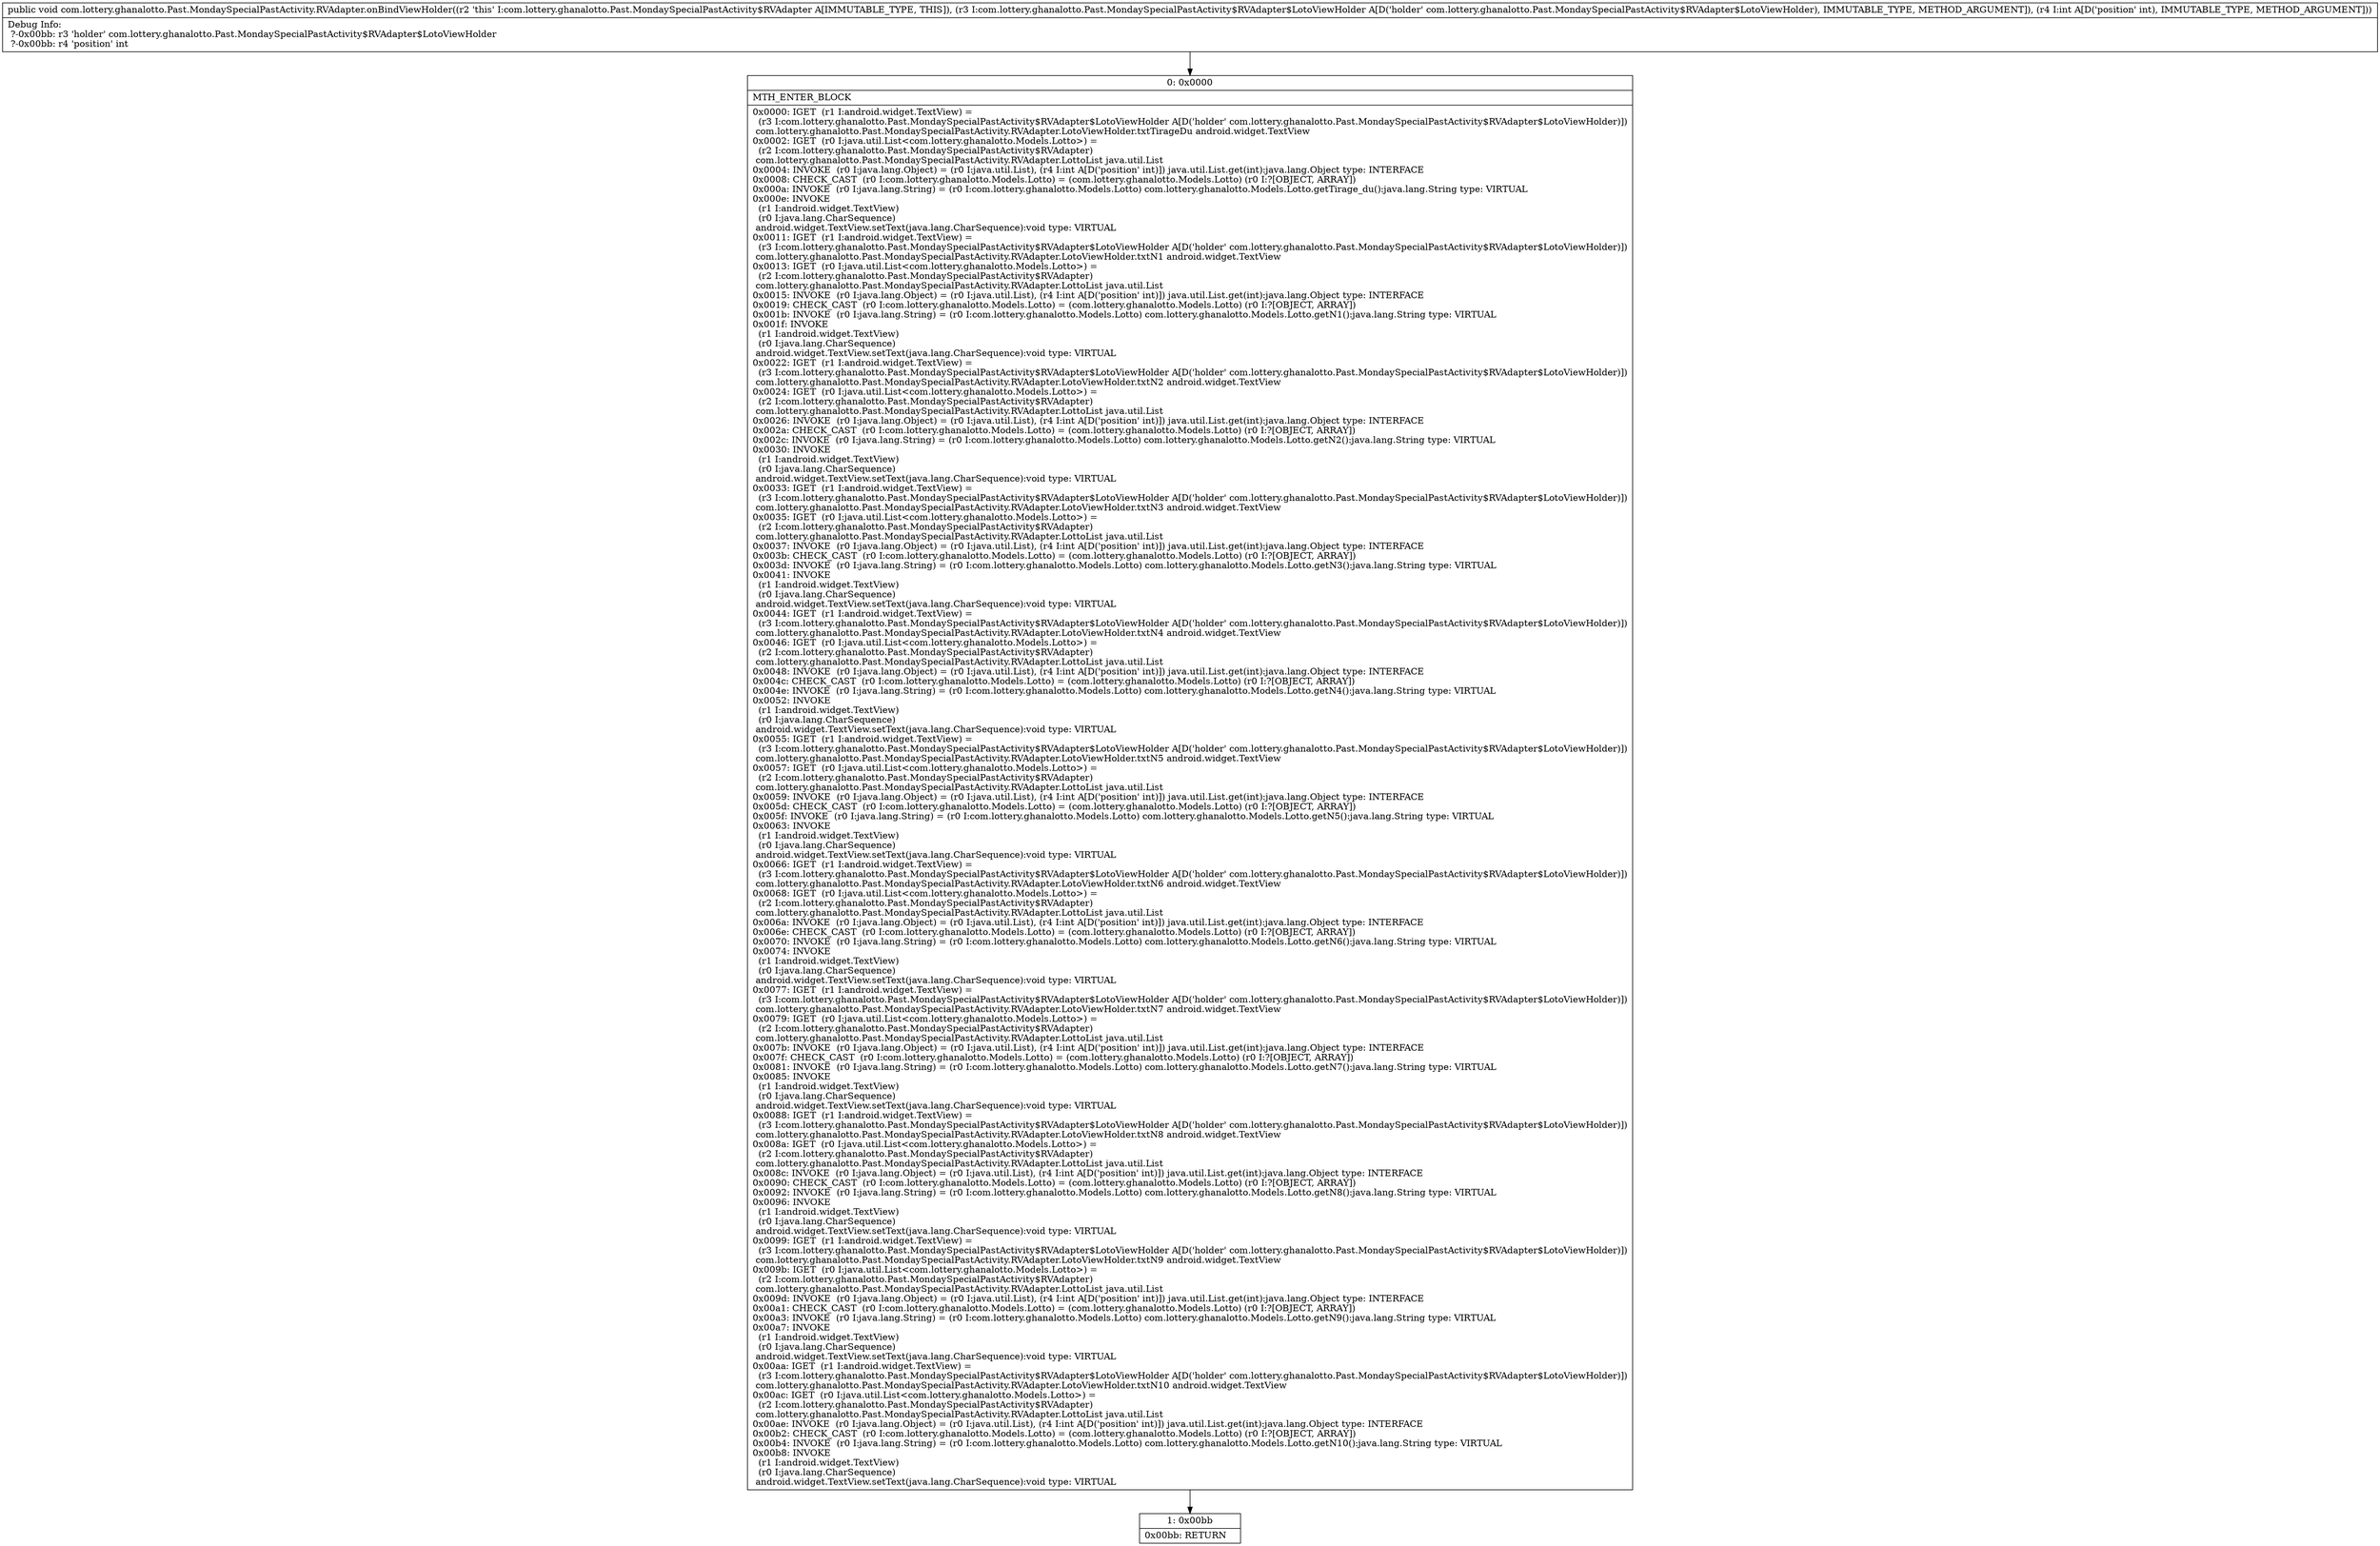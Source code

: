digraph "CFG forcom.lottery.ghanalotto.Past.MondaySpecialPastActivity.RVAdapter.onBindViewHolder(Lcom\/lottery\/ghanalotto\/Past\/MondaySpecialPastActivity$RVAdapter$LotoViewHolder;I)V" {
Node_0 [shape=record,label="{0\:\ 0x0000|MTH_ENTER_BLOCK\l|0x0000: IGET  (r1 I:android.widget.TextView) = \l  (r3 I:com.lottery.ghanalotto.Past.MondaySpecialPastActivity$RVAdapter$LotoViewHolder A[D('holder' com.lottery.ghanalotto.Past.MondaySpecialPastActivity$RVAdapter$LotoViewHolder)])\l com.lottery.ghanalotto.Past.MondaySpecialPastActivity.RVAdapter.LotoViewHolder.txtTirageDu android.widget.TextView \l0x0002: IGET  (r0 I:java.util.List\<com.lottery.ghanalotto.Models.Lotto\>) = \l  (r2 I:com.lottery.ghanalotto.Past.MondaySpecialPastActivity$RVAdapter)\l com.lottery.ghanalotto.Past.MondaySpecialPastActivity.RVAdapter.LottoList java.util.List \l0x0004: INVOKE  (r0 I:java.lang.Object) = (r0 I:java.util.List), (r4 I:int A[D('position' int)]) java.util.List.get(int):java.lang.Object type: INTERFACE \l0x0008: CHECK_CAST  (r0 I:com.lottery.ghanalotto.Models.Lotto) = (com.lottery.ghanalotto.Models.Lotto) (r0 I:?[OBJECT, ARRAY]) \l0x000a: INVOKE  (r0 I:java.lang.String) = (r0 I:com.lottery.ghanalotto.Models.Lotto) com.lottery.ghanalotto.Models.Lotto.getTirage_du():java.lang.String type: VIRTUAL \l0x000e: INVOKE  \l  (r1 I:android.widget.TextView)\l  (r0 I:java.lang.CharSequence)\l android.widget.TextView.setText(java.lang.CharSequence):void type: VIRTUAL \l0x0011: IGET  (r1 I:android.widget.TextView) = \l  (r3 I:com.lottery.ghanalotto.Past.MondaySpecialPastActivity$RVAdapter$LotoViewHolder A[D('holder' com.lottery.ghanalotto.Past.MondaySpecialPastActivity$RVAdapter$LotoViewHolder)])\l com.lottery.ghanalotto.Past.MondaySpecialPastActivity.RVAdapter.LotoViewHolder.txtN1 android.widget.TextView \l0x0013: IGET  (r0 I:java.util.List\<com.lottery.ghanalotto.Models.Lotto\>) = \l  (r2 I:com.lottery.ghanalotto.Past.MondaySpecialPastActivity$RVAdapter)\l com.lottery.ghanalotto.Past.MondaySpecialPastActivity.RVAdapter.LottoList java.util.List \l0x0015: INVOKE  (r0 I:java.lang.Object) = (r0 I:java.util.List), (r4 I:int A[D('position' int)]) java.util.List.get(int):java.lang.Object type: INTERFACE \l0x0019: CHECK_CAST  (r0 I:com.lottery.ghanalotto.Models.Lotto) = (com.lottery.ghanalotto.Models.Lotto) (r0 I:?[OBJECT, ARRAY]) \l0x001b: INVOKE  (r0 I:java.lang.String) = (r0 I:com.lottery.ghanalotto.Models.Lotto) com.lottery.ghanalotto.Models.Lotto.getN1():java.lang.String type: VIRTUAL \l0x001f: INVOKE  \l  (r1 I:android.widget.TextView)\l  (r0 I:java.lang.CharSequence)\l android.widget.TextView.setText(java.lang.CharSequence):void type: VIRTUAL \l0x0022: IGET  (r1 I:android.widget.TextView) = \l  (r3 I:com.lottery.ghanalotto.Past.MondaySpecialPastActivity$RVAdapter$LotoViewHolder A[D('holder' com.lottery.ghanalotto.Past.MondaySpecialPastActivity$RVAdapter$LotoViewHolder)])\l com.lottery.ghanalotto.Past.MondaySpecialPastActivity.RVAdapter.LotoViewHolder.txtN2 android.widget.TextView \l0x0024: IGET  (r0 I:java.util.List\<com.lottery.ghanalotto.Models.Lotto\>) = \l  (r2 I:com.lottery.ghanalotto.Past.MondaySpecialPastActivity$RVAdapter)\l com.lottery.ghanalotto.Past.MondaySpecialPastActivity.RVAdapter.LottoList java.util.List \l0x0026: INVOKE  (r0 I:java.lang.Object) = (r0 I:java.util.List), (r4 I:int A[D('position' int)]) java.util.List.get(int):java.lang.Object type: INTERFACE \l0x002a: CHECK_CAST  (r0 I:com.lottery.ghanalotto.Models.Lotto) = (com.lottery.ghanalotto.Models.Lotto) (r0 I:?[OBJECT, ARRAY]) \l0x002c: INVOKE  (r0 I:java.lang.String) = (r0 I:com.lottery.ghanalotto.Models.Lotto) com.lottery.ghanalotto.Models.Lotto.getN2():java.lang.String type: VIRTUAL \l0x0030: INVOKE  \l  (r1 I:android.widget.TextView)\l  (r0 I:java.lang.CharSequence)\l android.widget.TextView.setText(java.lang.CharSequence):void type: VIRTUAL \l0x0033: IGET  (r1 I:android.widget.TextView) = \l  (r3 I:com.lottery.ghanalotto.Past.MondaySpecialPastActivity$RVAdapter$LotoViewHolder A[D('holder' com.lottery.ghanalotto.Past.MondaySpecialPastActivity$RVAdapter$LotoViewHolder)])\l com.lottery.ghanalotto.Past.MondaySpecialPastActivity.RVAdapter.LotoViewHolder.txtN3 android.widget.TextView \l0x0035: IGET  (r0 I:java.util.List\<com.lottery.ghanalotto.Models.Lotto\>) = \l  (r2 I:com.lottery.ghanalotto.Past.MondaySpecialPastActivity$RVAdapter)\l com.lottery.ghanalotto.Past.MondaySpecialPastActivity.RVAdapter.LottoList java.util.List \l0x0037: INVOKE  (r0 I:java.lang.Object) = (r0 I:java.util.List), (r4 I:int A[D('position' int)]) java.util.List.get(int):java.lang.Object type: INTERFACE \l0x003b: CHECK_CAST  (r0 I:com.lottery.ghanalotto.Models.Lotto) = (com.lottery.ghanalotto.Models.Lotto) (r0 I:?[OBJECT, ARRAY]) \l0x003d: INVOKE  (r0 I:java.lang.String) = (r0 I:com.lottery.ghanalotto.Models.Lotto) com.lottery.ghanalotto.Models.Lotto.getN3():java.lang.String type: VIRTUAL \l0x0041: INVOKE  \l  (r1 I:android.widget.TextView)\l  (r0 I:java.lang.CharSequence)\l android.widget.TextView.setText(java.lang.CharSequence):void type: VIRTUAL \l0x0044: IGET  (r1 I:android.widget.TextView) = \l  (r3 I:com.lottery.ghanalotto.Past.MondaySpecialPastActivity$RVAdapter$LotoViewHolder A[D('holder' com.lottery.ghanalotto.Past.MondaySpecialPastActivity$RVAdapter$LotoViewHolder)])\l com.lottery.ghanalotto.Past.MondaySpecialPastActivity.RVAdapter.LotoViewHolder.txtN4 android.widget.TextView \l0x0046: IGET  (r0 I:java.util.List\<com.lottery.ghanalotto.Models.Lotto\>) = \l  (r2 I:com.lottery.ghanalotto.Past.MondaySpecialPastActivity$RVAdapter)\l com.lottery.ghanalotto.Past.MondaySpecialPastActivity.RVAdapter.LottoList java.util.List \l0x0048: INVOKE  (r0 I:java.lang.Object) = (r0 I:java.util.List), (r4 I:int A[D('position' int)]) java.util.List.get(int):java.lang.Object type: INTERFACE \l0x004c: CHECK_CAST  (r0 I:com.lottery.ghanalotto.Models.Lotto) = (com.lottery.ghanalotto.Models.Lotto) (r0 I:?[OBJECT, ARRAY]) \l0x004e: INVOKE  (r0 I:java.lang.String) = (r0 I:com.lottery.ghanalotto.Models.Lotto) com.lottery.ghanalotto.Models.Lotto.getN4():java.lang.String type: VIRTUAL \l0x0052: INVOKE  \l  (r1 I:android.widget.TextView)\l  (r0 I:java.lang.CharSequence)\l android.widget.TextView.setText(java.lang.CharSequence):void type: VIRTUAL \l0x0055: IGET  (r1 I:android.widget.TextView) = \l  (r3 I:com.lottery.ghanalotto.Past.MondaySpecialPastActivity$RVAdapter$LotoViewHolder A[D('holder' com.lottery.ghanalotto.Past.MondaySpecialPastActivity$RVAdapter$LotoViewHolder)])\l com.lottery.ghanalotto.Past.MondaySpecialPastActivity.RVAdapter.LotoViewHolder.txtN5 android.widget.TextView \l0x0057: IGET  (r0 I:java.util.List\<com.lottery.ghanalotto.Models.Lotto\>) = \l  (r2 I:com.lottery.ghanalotto.Past.MondaySpecialPastActivity$RVAdapter)\l com.lottery.ghanalotto.Past.MondaySpecialPastActivity.RVAdapter.LottoList java.util.List \l0x0059: INVOKE  (r0 I:java.lang.Object) = (r0 I:java.util.List), (r4 I:int A[D('position' int)]) java.util.List.get(int):java.lang.Object type: INTERFACE \l0x005d: CHECK_CAST  (r0 I:com.lottery.ghanalotto.Models.Lotto) = (com.lottery.ghanalotto.Models.Lotto) (r0 I:?[OBJECT, ARRAY]) \l0x005f: INVOKE  (r0 I:java.lang.String) = (r0 I:com.lottery.ghanalotto.Models.Lotto) com.lottery.ghanalotto.Models.Lotto.getN5():java.lang.String type: VIRTUAL \l0x0063: INVOKE  \l  (r1 I:android.widget.TextView)\l  (r0 I:java.lang.CharSequence)\l android.widget.TextView.setText(java.lang.CharSequence):void type: VIRTUAL \l0x0066: IGET  (r1 I:android.widget.TextView) = \l  (r3 I:com.lottery.ghanalotto.Past.MondaySpecialPastActivity$RVAdapter$LotoViewHolder A[D('holder' com.lottery.ghanalotto.Past.MondaySpecialPastActivity$RVAdapter$LotoViewHolder)])\l com.lottery.ghanalotto.Past.MondaySpecialPastActivity.RVAdapter.LotoViewHolder.txtN6 android.widget.TextView \l0x0068: IGET  (r0 I:java.util.List\<com.lottery.ghanalotto.Models.Lotto\>) = \l  (r2 I:com.lottery.ghanalotto.Past.MondaySpecialPastActivity$RVAdapter)\l com.lottery.ghanalotto.Past.MondaySpecialPastActivity.RVAdapter.LottoList java.util.List \l0x006a: INVOKE  (r0 I:java.lang.Object) = (r0 I:java.util.List), (r4 I:int A[D('position' int)]) java.util.List.get(int):java.lang.Object type: INTERFACE \l0x006e: CHECK_CAST  (r0 I:com.lottery.ghanalotto.Models.Lotto) = (com.lottery.ghanalotto.Models.Lotto) (r0 I:?[OBJECT, ARRAY]) \l0x0070: INVOKE  (r0 I:java.lang.String) = (r0 I:com.lottery.ghanalotto.Models.Lotto) com.lottery.ghanalotto.Models.Lotto.getN6():java.lang.String type: VIRTUAL \l0x0074: INVOKE  \l  (r1 I:android.widget.TextView)\l  (r0 I:java.lang.CharSequence)\l android.widget.TextView.setText(java.lang.CharSequence):void type: VIRTUAL \l0x0077: IGET  (r1 I:android.widget.TextView) = \l  (r3 I:com.lottery.ghanalotto.Past.MondaySpecialPastActivity$RVAdapter$LotoViewHolder A[D('holder' com.lottery.ghanalotto.Past.MondaySpecialPastActivity$RVAdapter$LotoViewHolder)])\l com.lottery.ghanalotto.Past.MondaySpecialPastActivity.RVAdapter.LotoViewHolder.txtN7 android.widget.TextView \l0x0079: IGET  (r0 I:java.util.List\<com.lottery.ghanalotto.Models.Lotto\>) = \l  (r2 I:com.lottery.ghanalotto.Past.MondaySpecialPastActivity$RVAdapter)\l com.lottery.ghanalotto.Past.MondaySpecialPastActivity.RVAdapter.LottoList java.util.List \l0x007b: INVOKE  (r0 I:java.lang.Object) = (r0 I:java.util.List), (r4 I:int A[D('position' int)]) java.util.List.get(int):java.lang.Object type: INTERFACE \l0x007f: CHECK_CAST  (r0 I:com.lottery.ghanalotto.Models.Lotto) = (com.lottery.ghanalotto.Models.Lotto) (r0 I:?[OBJECT, ARRAY]) \l0x0081: INVOKE  (r0 I:java.lang.String) = (r0 I:com.lottery.ghanalotto.Models.Lotto) com.lottery.ghanalotto.Models.Lotto.getN7():java.lang.String type: VIRTUAL \l0x0085: INVOKE  \l  (r1 I:android.widget.TextView)\l  (r0 I:java.lang.CharSequence)\l android.widget.TextView.setText(java.lang.CharSequence):void type: VIRTUAL \l0x0088: IGET  (r1 I:android.widget.TextView) = \l  (r3 I:com.lottery.ghanalotto.Past.MondaySpecialPastActivity$RVAdapter$LotoViewHolder A[D('holder' com.lottery.ghanalotto.Past.MondaySpecialPastActivity$RVAdapter$LotoViewHolder)])\l com.lottery.ghanalotto.Past.MondaySpecialPastActivity.RVAdapter.LotoViewHolder.txtN8 android.widget.TextView \l0x008a: IGET  (r0 I:java.util.List\<com.lottery.ghanalotto.Models.Lotto\>) = \l  (r2 I:com.lottery.ghanalotto.Past.MondaySpecialPastActivity$RVAdapter)\l com.lottery.ghanalotto.Past.MondaySpecialPastActivity.RVAdapter.LottoList java.util.List \l0x008c: INVOKE  (r0 I:java.lang.Object) = (r0 I:java.util.List), (r4 I:int A[D('position' int)]) java.util.List.get(int):java.lang.Object type: INTERFACE \l0x0090: CHECK_CAST  (r0 I:com.lottery.ghanalotto.Models.Lotto) = (com.lottery.ghanalotto.Models.Lotto) (r0 I:?[OBJECT, ARRAY]) \l0x0092: INVOKE  (r0 I:java.lang.String) = (r0 I:com.lottery.ghanalotto.Models.Lotto) com.lottery.ghanalotto.Models.Lotto.getN8():java.lang.String type: VIRTUAL \l0x0096: INVOKE  \l  (r1 I:android.widget.TextView)\l  (r0 I:java.lang.CharSequence)\l android.widget.TextView.setText(java.lang.CharSequence):void type: VIRTUAL \l0x0099: IGET  (r1 I:android.widget.TextView) = \l  (r3 I:com.lottery.ghanalotto.Past.MondaySpecialPastActivity$RVAdapter$LotoViewHolder A[D('holder' com.lottery.ghanalotto.Past.MondaySpecialPastActivity$RVAdapter$LotoViewHolder)])\l com.lottery.ghanalotto.Past.MondaySpecialPastActivity.RVAdapter.LotoViewHolder.txtN9 android.widget.TextView \l0x009b: IGET  (r0 I:java.util.List\<com.lottery.ghanalotto.Models.Lotto\>) = \l  (r2 I:com.lottery.ghanalotto.Past.MondaySpecialPastActivity$RVAdapter)\l com.lottery.ghanalotto.Past.MondaySpecialPastActivity.RVAdapter.LottoList java.util.List \l0x009d: INVOKE  (r0 I:java.lang.Object) = (r0 I:java.util.List), (r4 I:int A[D('position' int)]) java.util.List.get(int):java.lang.Object type: INTERFACE \l0x00a1: CHECK_CAST  (r0 I:com.lottery.ghanalotto.Models.Lotto) = (com.lottery.ghanalotto.Models.Lotto) (r0 I:?[OBJECT, ARRAY]) \l0x00a3: INVOKE  (r0 I:java.lang.String) = (r0 I:com.lottery.ghanalotto.Models.Lotto) com.lottery.ghanalotto.Models.Lotto.getN9():java.lang.String type: VIRTUAL \l0x00a7: INVOKE  \l  (r1 I:android.widget.TextView)\l  (r0 I:java.lang.CharSequence)\l android.widget.TextView.setText(java.lang.CharSequence):void type: VIRTUAL \l0x00aa: IGET  (r1 I:android.widget.TextView) = \l  (r3 I:com.lottery.ghanalotto.Past.MondaySpecialPastActivity$RVAdapter$LotoViewHolder A[D('holder' com.lottery.ghanalotto.Past.MondaySpecialPastActivity$RVAdapter$LotoViewHolder)])\l com.lottery.ghanalotto.Past.MondaySpecialPastActivity.RVAdapter.LotoViewHolder.txtN10 android.widget.TextView \l0x00ac: IGET  (r0 I:java.util.List\<com.lottery.ghanalotto.Models.Lotto\>) = \l  (r2 I:com.lottery.ghanalotto.Past.MondaySpecialPastActivity$RVAdapter)\l com.lottery.ghanalotto.Past.MondaySpecialPastActivity.RVAdapter.LottoList java.util.List \l0x00ae: INVOKE  (r0 I:java.lang.Object) = (r0 I:java.util.List), (r4 I:int A[D('position' int)]) java.util.List.get(int):java.lang.Object type: INTERFACE \l0x00b2: CHECK_CAST  (r0 I:com.lottery.ghanalotto.Models.Lotto) = (com.lottery.ghanalotto.Models.Lotto) (r0 I:?[OBJECT, ARRAY]) \l0x00b4: INVOKE  (r0 I:java.lang.String) = (r0 I:com.lottery.ghanalotto.Models.Lotto) com.lottery.ghanalotto.Models.Lotto.getN10():java.lang.String type: VIRTUAL \l0x00b8: INVOKE  \l  (r1 I:android.widget.TextView)\l  (r0 I:java.lang.CharSequence)\l android.widget.TextView.setText(java.lang.CharSequence):void type: VIRTUAL \l}"];
Node_1 [shape=record,label="{1\:\ 0x00bb|0x00bb: RETURN   \l}"];
MethodNode[shape=record,label="{public void com.lottery.ghanalotto.Past.MondaySpecialPastActivity.RVAdapter.onBindViewHolder((r2 'this' I:com.lottery.ghanalotto.Past.MondaySpecialPastActivity$RVAdapter A[IMMUTABLE_TYPE, THIS]), (r3 I:com.lottery.ghanalotto.Past.MondaySpecialPastActivity$RVAdapter$LotoViewHolder A[D('holder' com.lottery.ghanalotto.Past.MondaySpecialPastActivity$RVAdapter$LotoViewHolder), IMMUTABLE_TYPE, METHOD_ARGUMENT]), (r4 I:int A[D('position' int), IMMUTABLE_TYPE, METHOD_ARGUMENT]))  | Debug Info:\l  ?\-0x00bb: r3 'holder' com.lottery.ghanalotto.Past.MondaySpecialPastActivity$RVAdapter$LotoViewHolder\l  ?\-0x00bb: r4 'position' int\l}"];
MethodNode -> Node_0;
Node_0 -> Node_1;
}

